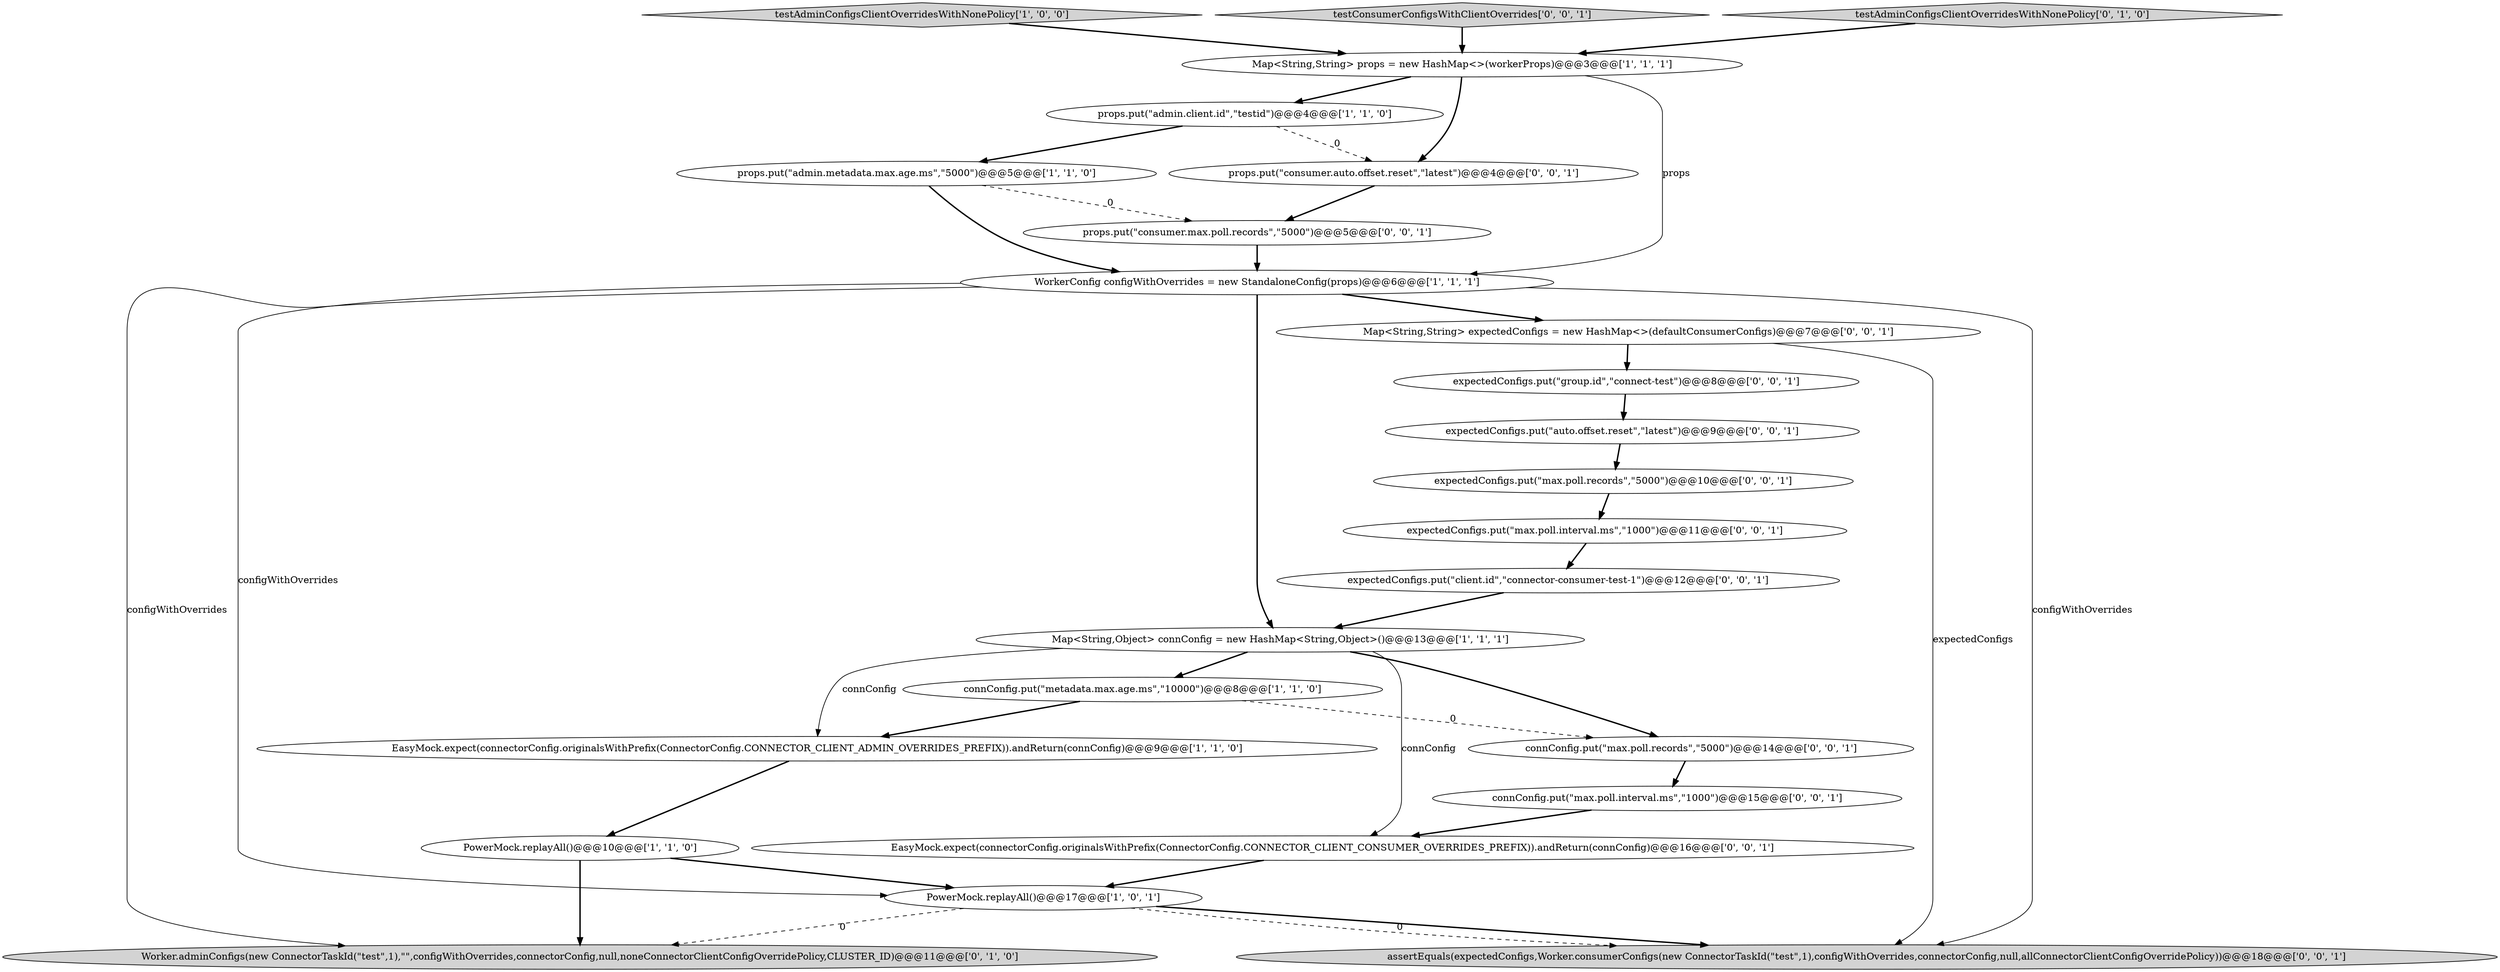 digraph {
16 [style = filled, label = "expectedConfigs.put(\"auto.offset.reset\",\"latest\")@@@9@@@['0', '0', '1']", fillcolor = white, shape = ellipse image = "AAA0AAABBB3BBB"];
3 [style = filled, label = "testAdminConfigsClientOverridesWithNonePolicy['1', '0', '0']", fillcolor = lightgray, shape = diamond image = "AAA0AAABBB1BBB"];
20 [style = filled, label = "props.put(\"consumer.max.poll.records\",\"5000\")@@@5@@@['0', '0', '1']", fillcolor = white, shape = ellipse image = "AAA0AAABBB3BBB"];
7 [style = filled, label = "props.put(\"admin.metadata.max.age.ms\",\"5000\")@@@5@@@['1', '1', '0']", fillcolor = white, shape = ellipse image = "AAA0AAABBB1BBB"];
11 [style = filled, label = "Worker.adminConfigs(new ConnectorTaskId(\"test\",1),\"\",configWithOverrides,connectorConfig,null,noneConnectorClientConfigOverridePolicy,CLUSTER_ID)@@@11@@@['0', '1', '0']", fillcolor = lightgray, shape = ellipse image = "AAA1AAABBB2BBB"];
19 [style = filled, label = "assertEquals(expectedConfigs,Worker.consumerConfigs(new ConnectorTaskId(\"test\",1),configWithOverrides,connectorConfig,null,allConnectorClientConfigOverridePolicy))@@@18@@@['0', '0', '1']", fillcolor = lightgray, shape = ellipse image = "AAA0AAABBB3BBB"];
24 [style = filled, label = "expectedConfigs.put(\"max.poll.records\",\"5000\")@@@10@@@['0', '0', '1']", fillcolor = white, shape = ellipse image = "AAA0AAABBB3BBB"];
0 [style = filled, label = "props.put(\"admin.client.id\",\"testid\")@@@4@@@['1', '1', '0']", fillcolor = white, shape = ellipse image = "AAA0AAABBB1BBB"];
6 [style = filled, label = "PowerMock.replayAll()@@@10@@@['1', '1', '0']", fillcolor = white, shape = ellipse image = "AAA0AAABBB1BBB"];
4 [style = filled, label = "EasyMock.expect(connectorConfig.originalsWithPrefix(ConnectorConfig.CONNECTOR_CLIENT_ADMIN_OVERRIDES_PREFIX)).andReturn(connConfig)@@@9@@@['1', '1', '0']", fillcolor = white, shape = ellipse image = "AAA0AAABBB1BBB"];
8 [style = filled, label = "Map<String,String> props = new HashMap<>(workerProps)@@@3@@@['1', '1', '1']", fillcolor = white, shape = ellipse image = "AAA0AAABBB1BBB"];
14 [style = filled, label = "connConfig.put(\"max.poll.records\",\"5000\")@@@14@@@['0', '0', '1']", fillcolor = white, shape = ellipse image = "AAA0AAABBB3BBB"];
15 [style = filled, label = "EasyMock.expect(connectorConfig.originalsWithPrefix(ConnectorConfig.CONNECTOR_CLIENT_CONSUMER_OVERRIDES_PREFIX)).andReturn(connConfig)@@@16@@@['0', '0', '1']", fillcolor = white, shape = ellipse image = "AAA0AAABBB3BBB"];
18 [style = filled, label = "props.put(\"consumer.auto.offset.reset\",\"latest\")@@@4@@@['0', '0', '1']", fillcolor = white, shape = ellipse image = "AAA0AAABBB3BBB"];
5 [style = filled, label = "WorkerConfig configWithOverrides = new StandaloneConfig(props)@@@6@@@['1', '1', '1']", fillcolor = white, shape = ellipse image = "AAA0AAABBB1BBB"];
17 [style = filled, label = "Map<String,String> expectedConfigs = new HashMap<>(defaultConsumerConfigs)@@@7@@@['0', '0', '1']", fillcolor = white, shape = ellipse image = "AAA0AAABBB3BBB"];
1 [style = filled, label = "connConfig.put(\"metadata.max.age.ms\",\"10000\")@@@8@@@['1', '1', '0']", fillcolor = white, shape = ellipse image = "AAA0AAABBB1BBB"];
23 [style = filled, label = "expectedConfigs.put(\"group.id\",\"connect-test\")@@@8@@@['0', '0', '1']", fillcolor = white, shape = ellipse image = "AAA0AAABBB3BBB"];
21 [style = filled, label = "expectedConfigs.put(\"client.id\",\"connector-consumer-test-1\")@@@12@@@['0', '0', '1']", fillcolor = white, shape = ellipse image = "AAA0AAABBB3BBB"];
22 [style = filled, label = "testConsumerConfigsWithClientOverrides['0', '0', '1']", fillcolor = lightgray, shape = diamond image = "AAA0AAABBB3BBB"];
12 [style = filled, label = "expectedConfigs.put(\"max.poll.interval.ms\",\"1000\")@@@11@@@['0', '0', '1']", fillcolor = white, shape = ellipse image = "AAA0AAABBB3BBB"];
13 [style = filled, label = "connConfig.put(\"max.poll.interval.ms\",\"1000\")@@@15@@@['0', '0', '1']", fillcolor = white, shape = ellipse image = "AAA0AAABBB3BBB"];
9 [style = filled, label = "PowerMock.replayAll()@@@17@@@['1', '0', '1']", fillcolor = white, shape = ellipse image = "AAA0AAABBB1BBB"];
10 [style = filled, label = "testAdminConfigsClientOverridesWithNonePolicy['0', '1', '0']", fillcolor = lightgray, shape = diamond image = "AAA0AAABBB2BBB"];
2 [style = filled, label = "Map<String,Object> connConfig = new HashMap<String,Object>()@@@13@@@['1', '1', '1']", fillcolor = white, shape = ellipse image = "AAA0AAABBB1BBB"];
5->2 [style = bold, label=""];
2->4 [style = solid, label="connConfig"];
9->19 [style = bold, label=""];
4->6 [style = bold, label=""];
16->24 [style = bold, label=""];
9->11 [style = dashed, label="0"];
13->15 [style = bold, label=""];
18->20 [style = bold, label=""];
22->8 [style = bold, label=""];
15->9 [style = bold, label=""];
8->0 [style = bold, label=""];
0->7 [style = bold, label=""];
7->20 [style = dashed, label="0"];
6->11 [style = bold, label=""];
20->5 [style = bold, label=""];
5->11 [style = solid, label="configWithOverrides"];
12->21 [style = bold, label=""];
10->8 [style = bold, label=""];
23->16 [style = bold, label=""];
14->13 [style = bold, label=""];
1->14 [style = dashed, label="0"];
17->19 [style = solid, label="expectedConfigs"];
8->5 [style = solid, label="props"];
2->15 [style = solid, label="connConfig"];
21->2 [style = bold, label=""];
6->9 [style = bold, label=""];
5->17 [style = bold, label=""];
8->18 [style = bold, label=""];
9->19 [style = dashed, label="0"];
5->19 [style = solid, label="configWithOverrides"];
5->9 [style = solid, label="configWithOverrides"];
2->1 [style = bold, label=""];
3->8 [style = bold, label=""];
17->23 [style = bold, label=""];
1->4 [style = bold, label=""];
7->5 [style = bold, label=""];
24->12 [style = bold, label=""];
2->14 [style = bold, label=""];
0->18 [style = dashed, label="0"];
}
